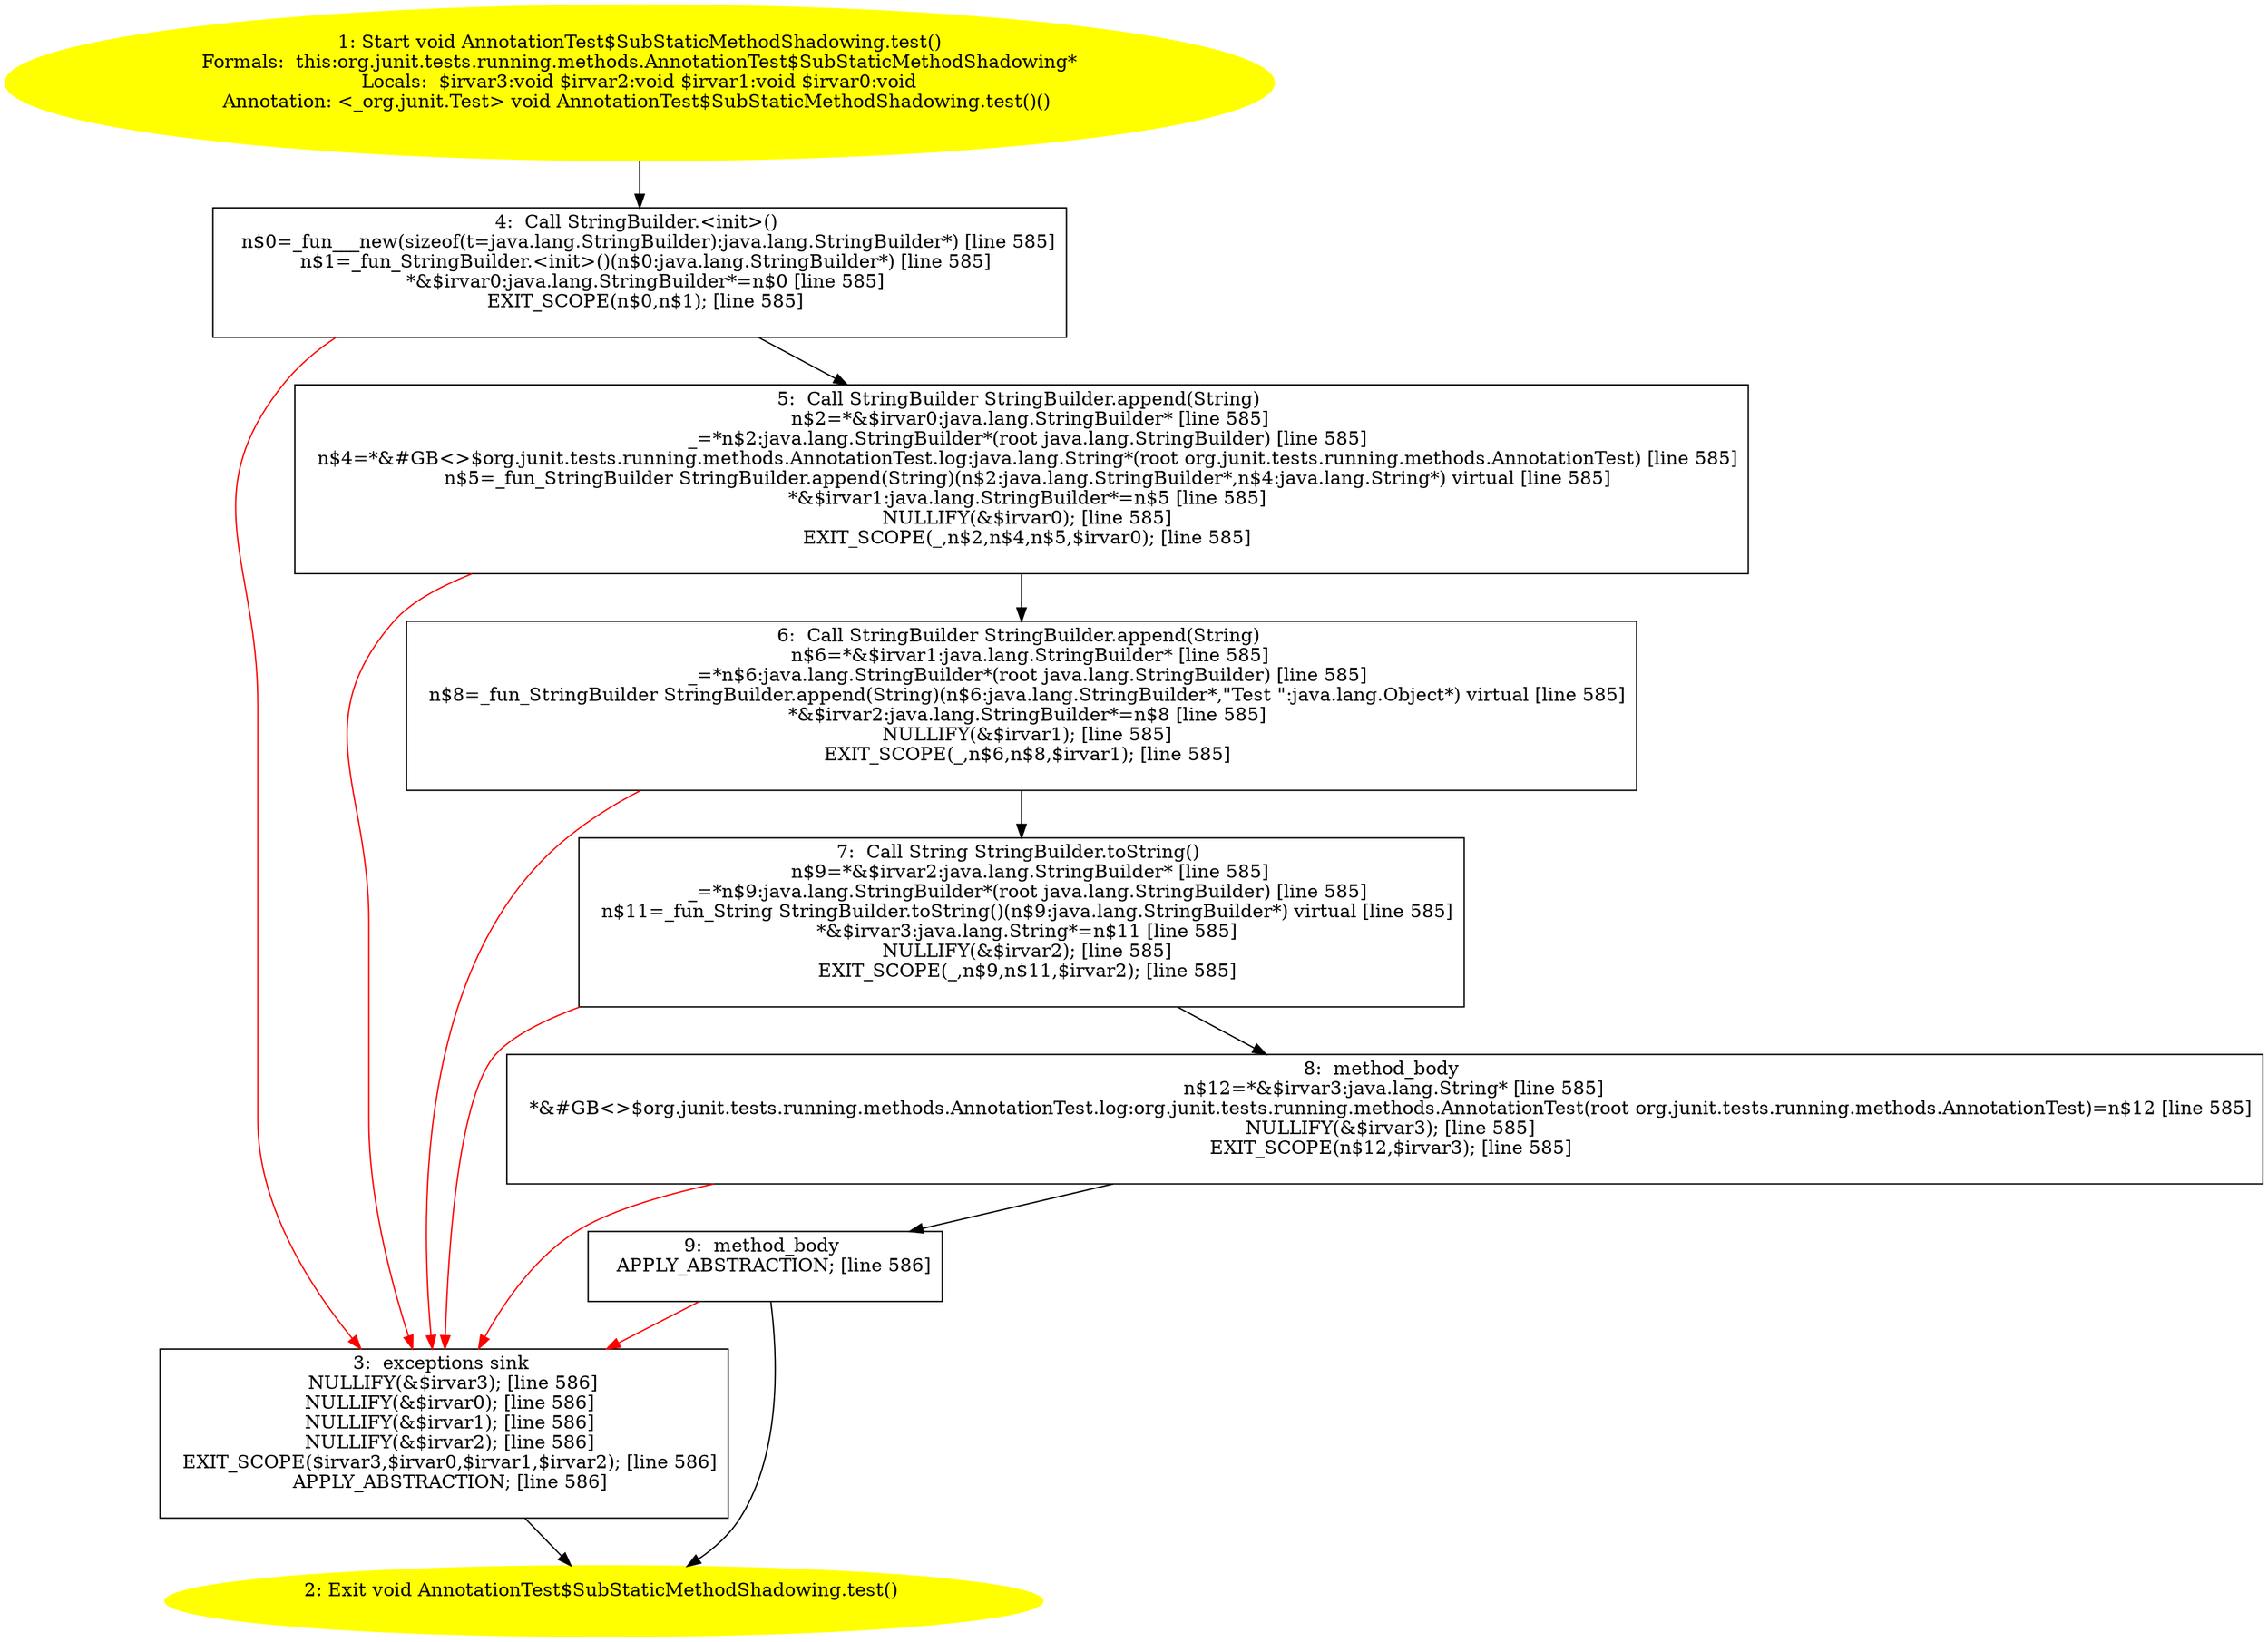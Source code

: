 /* @generated */
digraph cfg {
"org.junit.tests.running.methods.AnnotationTest$SubStaticMethodShadowing.test():void.76adeb4cb0e7c6385951c41a3038431b_1" [label="1: Start void AnnotationTest$SubStaticMethodShadowing.test()\nFormals:  this:org.junit.tests.running.methods.AnnotationTest$SubStaticMethodShadowing*\nLocals:  $irvar3:void $irvar2:void $irvar1:void $irvar0:void\nAnnotation: <_org.junit.Test> void AnnotationTest$SubStaticMethodShadowing.test()() \n  " color=yellow style=filled]
	

	 "org.junit.tests.running.methods.AnnotationTest$SubStaticMethodShadowing.test():void.76adeb4cb0e7c6385951c41a3038431b_1" -> "org.junit.tests.running.methods.AnnotationTest$SubStaticMethodShadowing.test():void.76adeb4cb0e7c6385951c41a3038431b_4" ;
"org.junit.tests.running.methods.AnnotationTest$SubStaticMethodShadowing.test():void.76adeb4cb0e7c6385951c41a3038431b_2" [label="2: Exit void AnnotationTest$SubStaticMethodShadowing.test() \n  " color=yellow style=filled]
	

"org.junit.tests.running.methods.AnnotationTest$SubStaticMethodShadowing.test():void.76adeb4cb0e7c6385951c41a3038431b_3" [label="3:  exceptions sink \n   NULLIFY(&$irvar3); [line 586]\n  NULLIFY(&$irvar0); [line 586]\n  NULLIFY(&$irvar1); [line 586]\n  NULLIFY(&$irvar2); [line 586]\n  EXIT_SCOPE($irvar3,$irvar0,$irvar1,$irvar2); [line 586]\n  APPLY_ABSTRACTION; [line 586]\n " shape="box"]
	

	 "org.junit.tests.running.methods.AnnotationTest$SubStaticMethodShadowing.test():void.76adeb4cb0e7c6385951c41a3038431b_3" -> "org.junit.tests.running.methods.AnnotationTest$SubStaticMethodShadowing.test():void.76adeb4cb0e7c6385951c41a3038431b_2" ;
"org.junit.tests.running.methods.AnnotationTest$SubStaticMethodShadowing.test():void.76adeb4cb0e7c6385951c41a3038431b_4" [label="4:  Call StringBuilder.<init>() \n   n$0=_fun___new(sizeof(t=java.lang.StringBuilder):java.lang.StringBuilder*) [line 585]\n  n$1=_fun_StringBuilder.<init>()(n$0:java.lang.StringBuilder*) [line 585]\n  *&$irvar0:java.lang.StringBuilder*=n$0 [line 585]\n  EXIT_SCOPE(n$0,n$1); [line 585]\n " shape="box"]
	

	 "org.junit.tests.running.methods.AnnotationTest$SubStaticMethodShadowing.test():void.76adeb4cb0e7c6385951c41a3038431b_4" -> "org.junit.tests.running.methods.AnnotationTest$SubStaticMethodShadowing.test():void.76adeb4cb0e7c6385951c41a3038431b_5" ;
	 "org.junit.tests.running.methods.AnnotationTest$SubStaticMethodShadowing.test():void.76adeb4cb0e7c6385951c41a3038431b_4" -> "org.junit.tests.running.methods.AnnotationTest$SubStaticMethodShadowing.test():void.76adeb4cb0e7c6385951c41a3038431b_3" [color="red" ];
"org.junit.tests.running.methods.AnnotationTest$SubStaticMethodShadowing.test():void.76adeb4cb0e7c6385951c41a3038431b_5" [label="5:  Call StringBuilder StringBuilder.append(String) \n   n$2=*&$irvar0:java.lang.StringBuilder* [line 585]\n  _=*n$2:java.lang.StringBuilder*(root java.lang.StringBuilder) [line 585]\n  n$4=*&#GB<>$org.junit.tests.running.methods.AnnotationTest.log:java.lang.String*(root org.junit.tests.running.methods.AnnotationTest) [line 585]\n  n$5=_fun_StringBuilder StringBuilder.append(String)(n$2:java.lang.StringBuilder*,n$4:java.lang.String*) virtual [line 585]\n  *&$irvar1:java.lang.StringBuilder*=n$5 [line 585]\n  NULLIFY(&$irvar0); [line 585]\n  EXIT_SCOPE(_,n$2,n$4,n$5,$irvar0); [line 585]\n " shape="box"]
	

	 "org.junit.tests.running.methods.AnnotationTest$SubStaticMethodShadowing.test():void.76adeb4cb0e7c6385951c41a3038431b_5" -> "org.junit.tests.running.methods.AnnotationTest$SubStaticMethodShadowing.test():void.76adeb4cb0e7c6385951c41a3038431b_6" ;
	 "org.junit.tests.running.methods.AnnotationTest$SubStaticMethodShadowing.test():void.76adeb4cb0e7c6385951c41a3038431b_5" -> "org.junit.tests.running.methods.AnnotationTest$SubStaticMethodShadowing.test():void.76adeb4cb0e7c6385951c41a3038431b_3" [color="red" ];
"org.junit.tests.running.methods.AnnotationTest$SubStaticMethodShadowing.test():void.76adeb4cb0e7c6385951c41a3038431b_6" [label="6:  Call StringBuilder StringBuilder.append(String) \n   n$6=*&$irvar1:java.lang.StringBuilder* [line 585]\n  _=*n$6:java.lang.StringBuilder*(root java.lang.StringBuilder) [line 585]\n  n$8=_fun_StringBuilder StringBuilder.append(String)(n$6:java.lang.StringBuilder*,\"Test \":java.lang.Object*) virtual [line 585]\n  *&$irvar2:java.lang.StringBuilder*=n$8 [line 585]\n  NULLIFY(&$irvar1); [line 585]\n  EXIT_SCOPE(_,n$6,n$8,$irvar1); [line 585]\n " shape="box"]
	

	 "org.junit.tests.running.methods.AnnotationTest$SubStaticMethodShadowing.test():void.76adeb4cb0e7c6385951c41a3038431b_6" -> "org.junit.tests.running.methods.AnnotationTest$SubStaticMethodShadowing.test():void.76adeb4cb0e7c6385951c41a3038431b_7" ;
	 "org.junit.tests.running.methods.AnnotationTest$SubStaticMethodShadowing.test():void.76adeb4cb0e7c6385951c41a3038431b_6" -> "org.junit.tests.running.methods.AnnotationTest$SubStaticMethodShadowing.test():void.76adeb4cb0e7c6385951c41a3038431b_3" [color="red" ];
"org.junit.tests.running.methods.AnnotationTest$SubStaticMethodShadowing.test():void.76adeb4cb0e7c6385951c41a3038431b_7" [label="7:  Call String StringBuilder.toString() \n   n$9=*&$irvar2:java.lang.StringBuilder* [line 585]\n  _=*n$9:java.lang.StringBuilder*(root java.lang.StringBuilder) [line 585]\n  n$11=_fun_String StringBuilder.toString()(n$9:java.lang.StringBuilder*) virtual [line 585]\n  *&$irvar3:java.lang.String*=n$11 [line 585]\n  NULLIFY(&$irvar2); [line 585]\n  EXIT_SCOPE(_,n$9,n$11,$irvar2); [line 585]\n " shape="box"]
	

	 "org.junit.tests.running.methods.AnnotationTest$SubStaticMethodShadowing.test():void.76adeb4cb0e7c6385951c41a3038431b_7" -> "org.junit.tests.running.methods.AnnotationTest$SubStaticMethodShadowing.test():void.76adeb4cb0e7c6385951c41a3038431b_8" ;
	 "org.junit.tests.running.methods.AnnotationTest$SubStaticMethodShadowing.test():void.76adeb4cb0e7c6385951c41a3038431b_7" -> "org.junit.tests.running.methods.AnnotationTest$SubStaticMethodShadowing.test():void.76adeb4cb0e7c6385951c41a3038431b_3" [color="red" ];
"org.junit.tests.running.methods.AnnotationTest$SubStaticMethodShadowing.test():void.76adeb4cb0e7c6385951c41a3038431b_8" [label="8:  method_body \n   n$12=*&$irvar3:java.lang.String* [line 585]\n  *&#GB<>$org.junit.tests.running.methods.AnnotationTest.log:org.junit.tests.running.methods.AnnotationTest(root org.junit.tests.running.methods.AnnotationTest)=n$12 [line 585]\n  NULLIFY(&$irvar3); [line 585]\n  EXIT_SCOPE(n$12,$irvar3); [line 585]\n " shape="box"]
	

	 "org.junit.tests.running.methods.AnnotationTest$SubStaticMethodShadowing.test():void.76adeb4cb0e7c6385951c41a3038431b_8" -> "org.junit.tests.running.methods.AnnotationTest$SubStaticMethodShadowing.test():void.76adeb4cb0e7c6385951c41a3038431b_9" ;
	 "org.junit.tests.running.methods.AnnotationTest$SubStaticMethodShadowing.test():void.76adeb4cb0e7c6385951c41a3038431b_8" -> "org.junit.tests.running.methods.AnnotationTest$SubStaticMethodShadowing.test():void.76adeb4cb0e7c6385951c41a3038431b_3" [color="red" ];
"org.junit.tests.running.methods.AnnotationTest$SubStaticMethodShadowing.test():void.76adeb4cb0e7c6385951c41a3038431b_9" [label="9:  method_body \n   APPLY_ABSTRACTION; [line 586]\n " shape="box"]
	

	 "org.junit.tests.running.methods.AnnotationTest$SubStaticMethodShadowing.test():void.76adeb4cb0e7c6385951c41a3038431b_9" -> "org.junit.tests.running.methods.AnnotationTest$SubStaticMethodShadowing.test():void.76adeb4cb0e7c6385951c41a3038431b_2" ;
	 "org.junit.tests.running.methods.AnnotationTest$SubStaticMethodShadowing.test():void.76adeb4cb0e7c6385951c41a3038431b_9" -> "org.junit.tests.running.methods.AnnotationTest$SubStaticMethodShadowing.test():void.76adeb4cb0e7c6385951c41a3038431b_3" [color="red" ];
}
